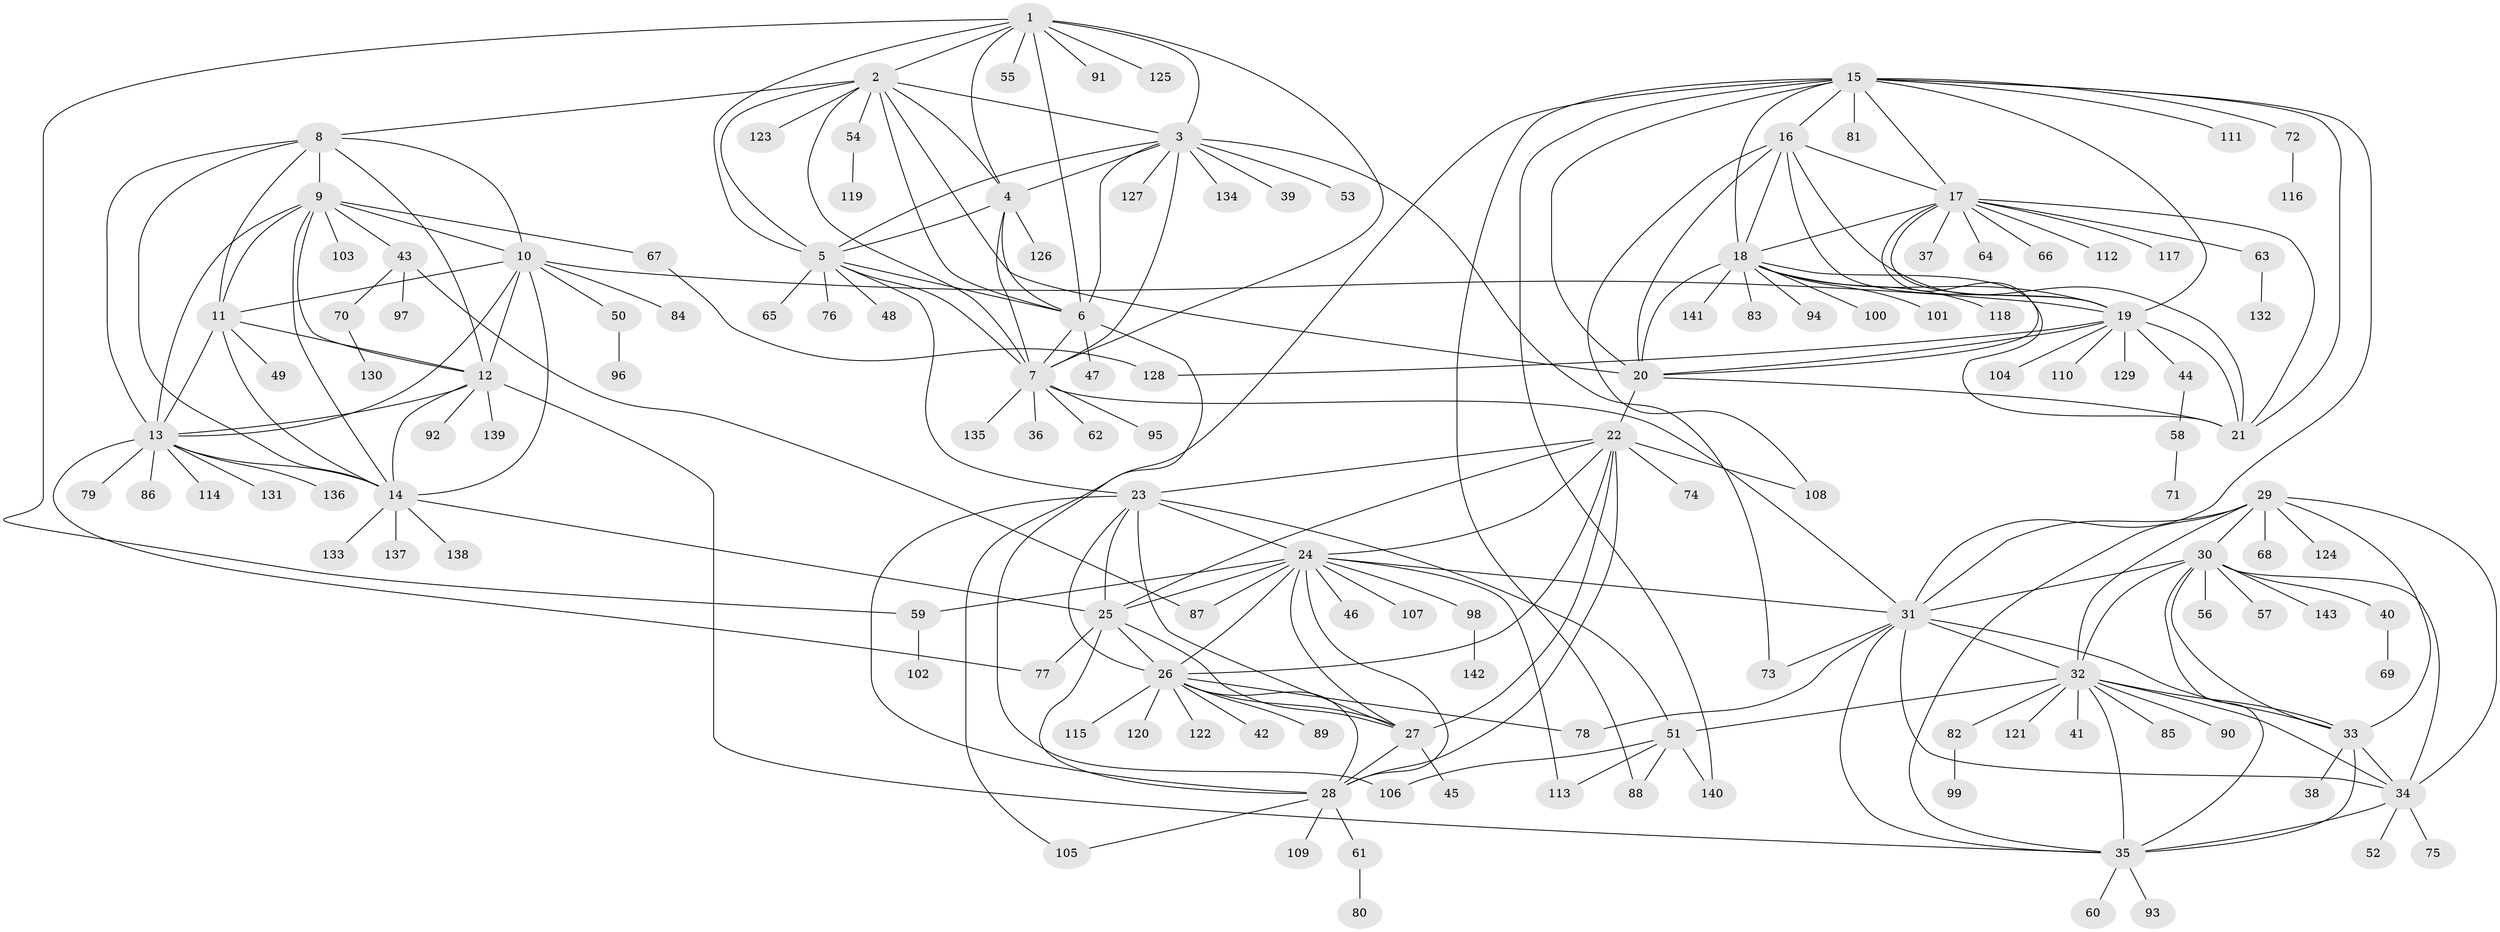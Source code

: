 // Generated by graph-tools (version 1.1) at 2025/50/03/09/25 03:50:40]
// undirected, 143 vertices, 236 edges
graph export_dot {
graph [start="1"]
  node [color=gray90,style=filled];
  1;
  2;
  3;
  4;
  5;
  6;
  7;
  8;
  9;
  10;
  11;
  12;
  13;
  14;
  15;
  16;
  17;
  18;
  19;
  20;
  21;
  22;
  23;
  24;
  25;
  26;
  27;
  28;
  29;
  30;
  31;
  32;
  33;
  34;
  35;
  36;
  37;
  38;
  39;
  40;
  41;
  42;
  43;
  44;
  45;
  46;
  47;
  48;
  49;
  50;
  51;
  52;
  53;
  54;
  55;
  56;
  57;
  58;
  59;
  60;
  61;
  62;
  63;
  64;
  65;
  66;
  67;
  68;
  69;
  70;
  71;
  72;
  73;
  74;
  75;
  76;
  77;
  78;
  79;
  80;
  81;
  82;
  83;
  84;
  85;
  86;
  87;
  88;
  89;
  90;
  91;
  92;
  93;
  94;
  95;
  96;
  97;
  98;
  99;
  100;
  101;
  102;
  103;
  104;
  105;
  106;
  107;
  108;
  109;
  110;
  111;
  112;
  113;
  114;
  115;
  116;
  117;
  118;
  119;
  120;
  121;
  122;
  123;
  124;
  125;
  126;
  127;
  128;
  129;
  130;
  131;
  132;
  133;
  134;
  135;
  136;
  137;
  138;
  139;
  140;
  141;
  142;
  143;
  1 -- 2;
  1 -- 3;
  1 -- 4;
  1 -- 5;
  1 -- 6;
  1 -- 7;
  1 -- 55;
  1 -- 59;
  1 -- 91;
  1 -- 125;
  2 -- 3;
  2 -- 4;
  2 -- 5;
  2 -- 6;
  2 -- 7;
  2 -- 8;
  2 -- 20;
  2 -- 54;
  2 -- 123;
  3 -- 4;
  3 -- 5;
  3 -- 6;
  3 -- 7;
  3 -- 39;
  3 -- 53;
  3 -- 73;
  3 -- 127;
  3 -- 134;
  4 -- 5;
  4 -- 6;
  4 -- 7;
  4 -- 126;
  5 -- 6;
  5 -- 7;
  5 -- 23;
  5 -- 48;
  5 -- 65;
  5 -- 76;
  6 -- 7;
  6 -- 47;
  6 -- 106;
  7 -- 31;
  7 -- 36;
  7 -- 62;
  7 -- 95;
  7 -- 135;
  8 -- 9;
  8 -- 10;
  8 -- 11;
  8 -- 12;
  8 -- 13;
  8 -- 14;
  9 -- 10;
  9 -- 11;
  9 -- 12;
  9 -- 13;
  9 -- 14;
  9 -- 43;
  9 -- 67;
  9 -- 103;
  10 -- 11;
  10 -- 12;
  10 -- 13;
  10 -- 14;
  10 -- 19;
  10 -- 50;
  10 -- 84;
  11 -- 12;
  11 -- 13;
  11 -- 14;
  11 -- 49;
  12 -- 13;
  12 -- 14;
  12 -- 35;
  12 -- 92;
  12 -- 139;
  13 -- 14;
  13 -- 77;
  13 -- 79;
  13 -- 86;
  13 -- 114;
  13 -- 131;
  13 -- 136;
  14 -- 25;
  14 -- 133;
  14 -- 137;
  14 -- 138;
  15 -- 16;
  15 -- 17;
  15 -- 18;
  15 -- 19;
  15 -- 20;
  15 -- 21;
  15 -- 31;
  15 -- 72;
  15 -- 81;
  15 -- 88;
  15 -- 105;
  15 -- 111;
  15 -- 140;
  16 -- 17;
  16 -- 18;
  16 -- 19;
  16 -- 20;
  16 -- 21;
  16 -- 108;
  17 -- 18;
  17 -- 19;
  17 -- 20;
  17 -- 21;
  17 -- 37;
  17 -- 63;
  17 -- 64;
  17 -- 66;
  17 -- 112;
  17 -- 117;
  18 -- 19;
  18 -- 20;
  18 -- 21;
  18 -- 83;
  18 -- 94;
  18 -- 100;
  18 -- 101;
  18 -- 118;
  18 -- 141;
  19 -- 20;
  19 -- 21;
  19 -- 44;
  19 -- 104;
  19 -- 110;
  19 -- 128;
  19 -- 129;
  20 -- 21;
  20 -- 22;
  22 -- 23;
  22 -- 24;
  22 -- 25;
  22 -- 26;
  22 -- 27;
  22 -- 28;
  22 -- 74;
  22 -- 108;
  23 -- 24;
  23 -- 25;
  23 -- 26;
  23 -- 27;
  23 -- 28;
  23 -- 51;
  24 -- 25;
  24 -- 26;
  24 -- 27;
  24 -- 28;
  24 -- 31;
  24 -- 46;
  24 -- 59;
  24 -- 87;
  24 -- 98;
  24 -- 107;
  24 -- 113;
  25 -- 26;
  25 -- 27;
  25 -- 28;
  25 -- 77;
  26 -- 27;
  26 -- 28;
  26 -- 42;
  26 -- 78;
  26 -- 89;
  26 -- 115;
  26 -- 120;
  26 -- 122;
  27 -- 28;
  27 -- 45;
  28 -- 61;
  28 -- 105;
  28 -- 109;
  29 -- 30;
  29 -- 31;
  29 -- 32;
  29 -- 33;
  29 -- 34;
  29 -- 35;
  29 -- 68;
  29 -- 124;
  30 -- 31;
  30 -- 32;
  30 -- 33;
  30 -- 34;
  30 -- 35;
  30 -- 40;
  30 -- 56;
  30 -- 57;
  30 -- 143;
  31 -- 32;
  31 -- 33;
  31 -- 34;
  31 -- 35;
  31 -- 73;
  31 -- 78;
  32 -- 33;
  32 -- 34;
  32 -- 35;
  32 -- 41;
  32 -- 51;
  32 -- 82;
  32 -- 85;
  32 -- 90;
  32 -- 121;
  33 -- 34;
  33 -- 35;
  33 -- 38;
  34 -- 35;
  34 -- 52;
  34 -- 75;
  35 -- 60;
  35 -- 93;
  40 -- 69;
  43 -- 70;
  43 -- 87;
  43 -- 97;
  44 -- 58;
  50 -- 96;
  51 -- 88;
  51 -- 106;
  51 -- 113;
  51 -- 140;
  54 -- 119;
  58 -- 71;
  59 -- 102;
  61 -- 80;
  63 -- 132;
  67 -- 128;
  70 -- 130;
  72 -- 116;
  82 -- 99;
  98 -- 142;
}
